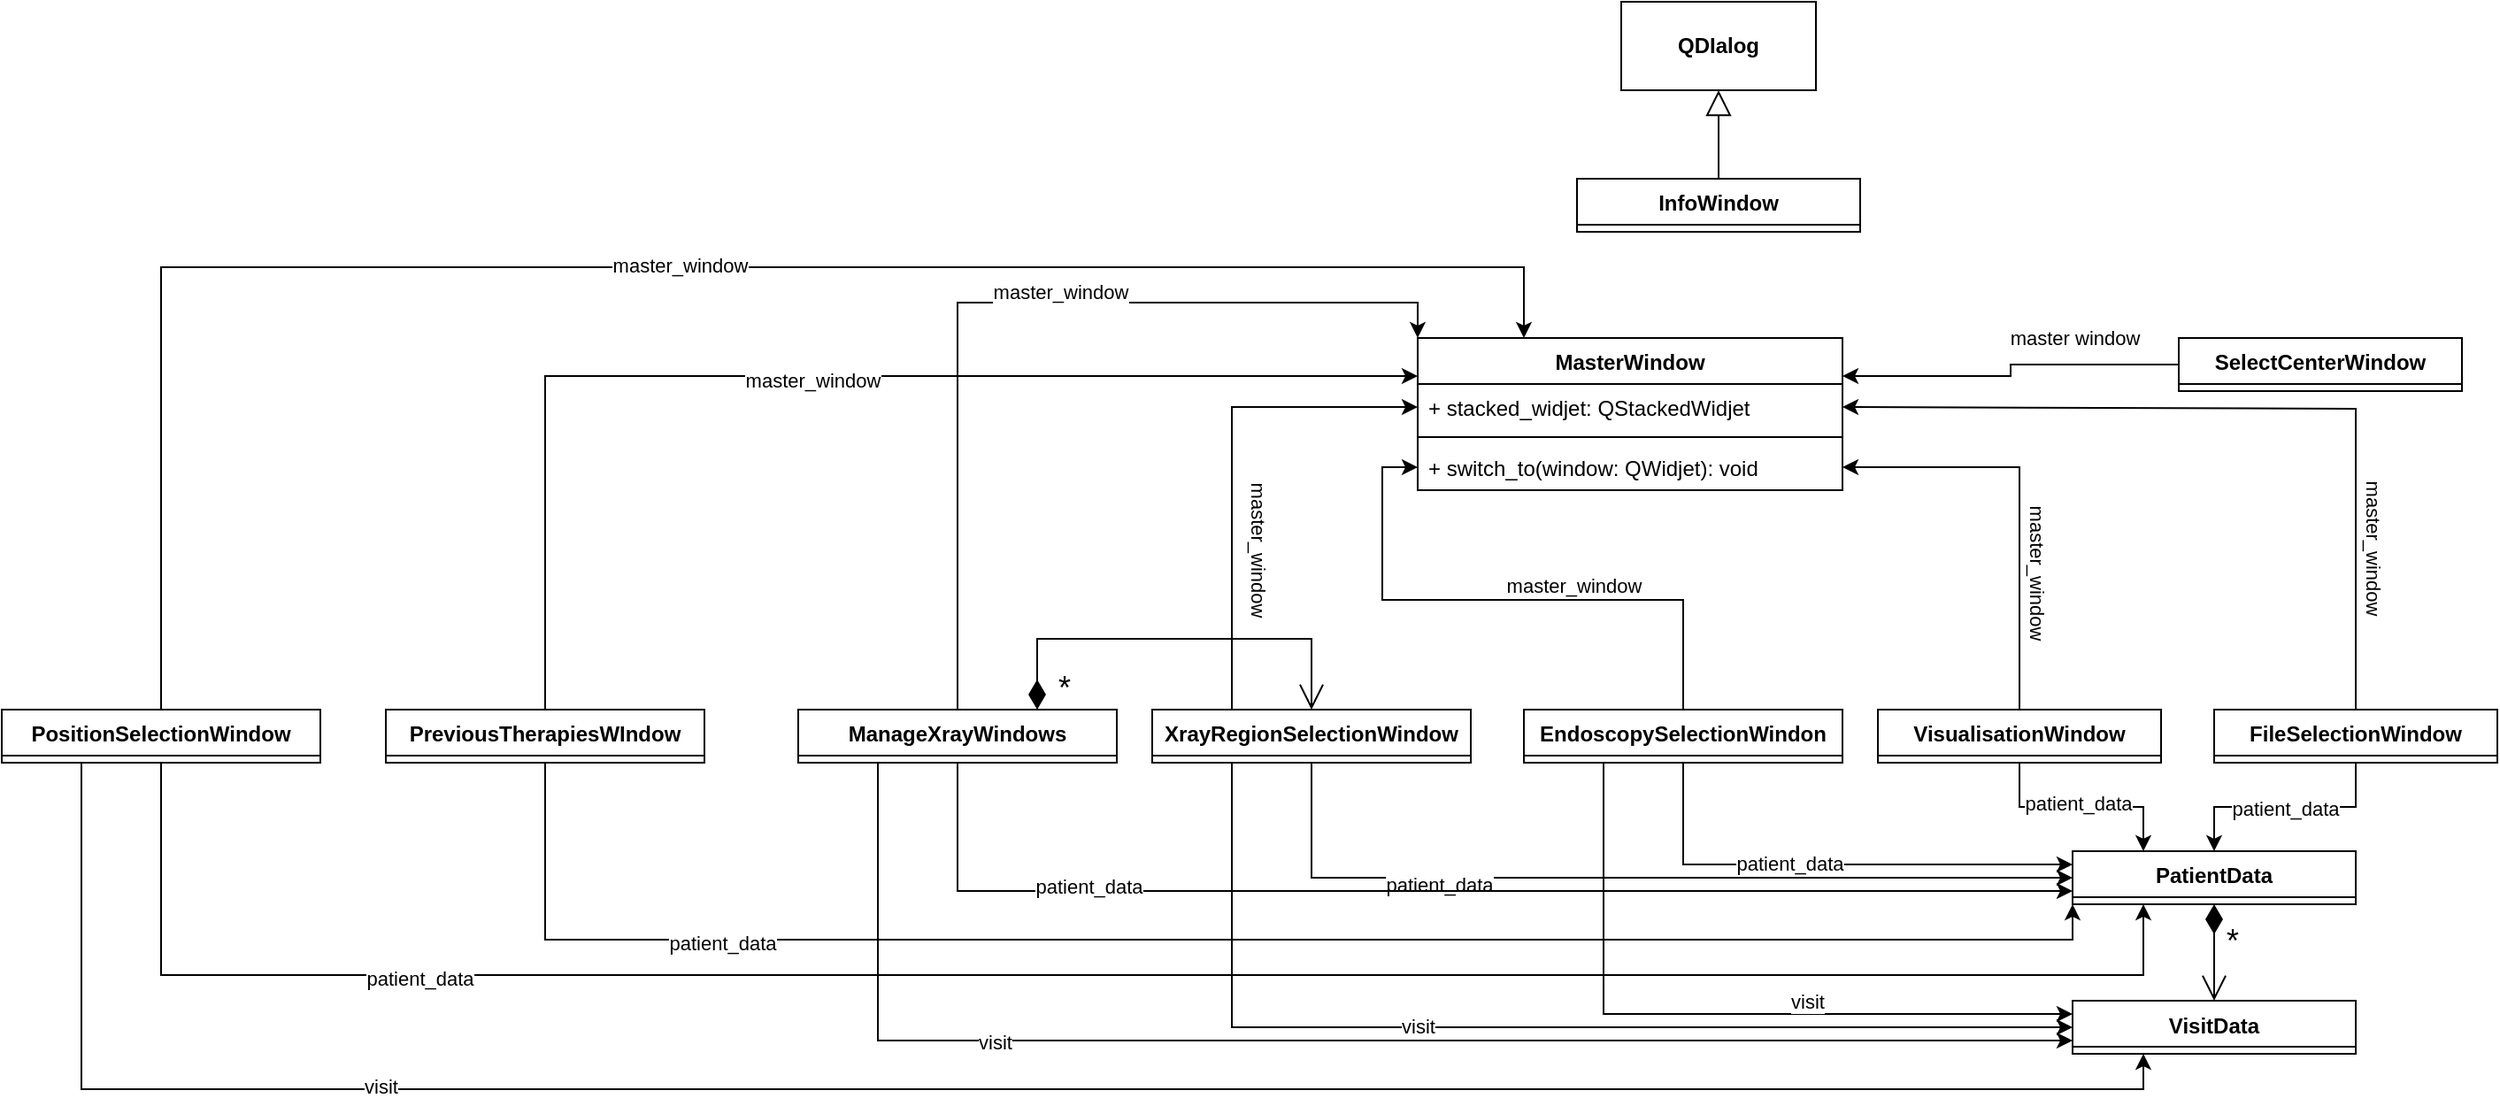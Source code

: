 <mxfile version="21.6.2">
  <diagram name="Seite-1" id="h3fAUjaop2-_kYLDKYsI">
    <mxGraphModel dx="2591" dy="1087" grid="1" gridSize="10" guides="1" tooltips="1" connect="1" arrows="1" fold="1" page="1" pageScale="1" pageWidth="827" pageHeight="1169" math="0" shadow="0">
      <root>
        <mxCell id="0" />
        <mxCell id="1" parent="0" />
        <mxCell id="o58t7d3tN6w-42Xv3fXU-2" value="MasterWindow" style="swimlane;fontStyle=1;align=center;verticalAlign=top;childLayout=stackLayout;horizontal=1;startSize=26;horizontalStack=0;resizeParent=1;resizeParentMax=0;resizeLast=0;collapsible=1;marginBottom=0;whiteSpace=wrap;html=1;" vertex="1" parent="1">
          <mxGeometry x="170" y="210" width="240" height="86" as="geometry" />
        </mxCell>
        <mxCell id="o58t7d3tN6w-42Xv3fXU-3" value="+ stacked_widjet: QStackedWidjet" style="text;strokeColor=none;fillColor=none;align=left;verticalAlign=top;spacingLeft=4;spacingRight=4;overflow=hidden;rotatable=0;points=[[0,0.5],[1,0.5]];portConstraint=eastwest;whiteSpace=wrap;html=1;" vertex="1" parent="o58t7d3tN6w-42Xv3fXU-2">
          <mxGeometry y="26" width="240" height="26" as="geometry" />
        </mxCell>
        <mxCell id="o58t7d3tN6w-42Xv3fXU-4" value="" style="line;strokeWidth=1;fillColor=none;align=left;verticalAlign=middle;spacingTop=-1;spacingLeft=3;spacingRight=3;rotatable=0;labelPosition=right;points=[];portConstraint=eastwest;strokeColor=inherit;" vertex="1" parent="o58t7d3tN6w-42Xv3fXU-2">
          <mxGeometry y="52" width="240" height="8" as="geometry" />
        </mxCell>
        <mxCell id="o58t7d3tN6w-42Xv3fXU-5" value="+ switch_to(window: QWidjet): void" style="text;strokeColor=none;fillColor=none;align=left;verticalAlign=top;spacingLeft=4;spacingRight=4;overflow=hidden;rotatable=0;points=[[0,0.5],[1,0.5]];portConstraint=eastwest;whiteSpace=wrap;html=1;" vertex="1" parent="o58t7d3tN6w-42Xv3fXU-2">
          <mxGeometry y="60" width="240" height="26" as="geometry" />
        </mxCell>
        <mxCell id="o58t7d3tN6w-42Xv3fXU-49" style="edgeStyle=orthogonalEdgeStyle;rounded=0;orthogonalLoop=1;jettySize=auto;html=1;exitX=0;exitY=0.5;exitDx=0;exitDy=0;entryX=1;entryY=0.25;entryDx=0;entryDy=0;" edge="1" parent="1" source="o58t7d3tN6w-42Xv3fXU-9" target="o58t7d3tN6w-42Xv3fXU-2">
          <mxGeometry relative="1" as="geometry" />
        </mxCell>
        <mxCell id="o58t7d3tN6w-42Xv3fXU-50" value="master window" style="edgeLabel;html=1;align=center;verticalAlign=middle;resizable=0;points=[];" vertex="1" connectable="0" parent="o58t7d3tN6w-42Xv3fXU-49">
          <mxGeometry x="-0.234" relative="1" as="geometry">
            <mxPoint x="16" y="-15" as="offset" />
          </mxGeometry>
        </mxCell>
        <mxCell id="o58t7d3tN6w-42Xv3fXU-9" value="SelectCenterWindow" style="swimlane;fontStyle=1;align=center;verticalAlign=top;childLayout=stackLayout;horizontal=1;startSize=26;horizontalStack=0;resizeParent=1;resizeParentMax=0;resizeLast=0;collapsible=1;marginBottom=0;whiteSpace=wrap;html=1;" vertex="1" collapsed="1" parent="1">
          <mxGeometry x="600" y="210" width="160" height="30" as="geometry">
            <mxRectangle x="400" y="320" width="160" height="34" as="alternateBounds" />
          </mxGeometry>
        </mxCell>
        <mxCell id="o58t7d3tN6w-42Xv3fXU-11" value="" style="line;strokeWidth=1;fillColor=none;align=left;verticalAlign=middle;spacingTop=-1;spacingLeft=3;spacingRight=3;rotatable=0;labelPosition=right;points=[];portConstraint=eastwest;strokeColor=inherit;" vertex="1" parent="o58t7d3tN6w-42Xv3fXU-9">
          <mxGeometry y="26" width="160" height="8" as="geometry" />
        </mxCell>
        <mxCell id="o58t7d3tN6w-42Xv3fXU-17" style="edgeStyle=orthogonalEdgeStyle;rounded=0;orthogonalLoop=1;jettySize=auto;html=1;entryX=1;entryY=0.5;entryDx=0;entryDy=0;" edge="1" parent="1" source="o58t7d3tN6w-42Xv3fXU-15" target="o58t7d3tN6w-42Xv3fXU-5">
          <mxGeometry relative="1" as="geometry" />
        </mxCell>
        <mxCell id="o58t7d3tN6w-42Xv3fXU-22" value="master_window" style="edgeLabel;html=1;align=center;verticalAlign=middle;resizable=0;points=[];rotation=90;" vertex="1" connectable="0" parent="o58t7d3tN6w-42Xv3fXU-17">
          <mxGeometry x="-0.267" relative="1" as="geometry">
            <mxPoint x="10" y="9" as="offset" />
          </mxGeometry>
        </mxCell>
        <mxCell id="o58t7d3tN6w-42Xv3fXU-63" style="edgeStyle=orthogonalEdgeStyle;rounded=0;orthogonalLoop=1;jettySize=auto;html=1;exitX=0.5;exitY=1;exitDx=0;exitDy=0;entryX=0.25;entryY=0;entryDx=0;entryDy=0;" edge="1" parent="1" source="o58t7d3tN6w-42Xv3fXU-15" target="o58t7d3tN6w-42Xv3fXU-18">
          <mxGeometry relative="1" as="geometry" />
        </mxCell>
        <mxCell id="o58t7d3tN6w-42Xv3fXU-65" value="patient_data" style="edgeLabel;html=1;align=center;verticalAlign=middle;resizable=0;points=[];" vertex="1" connectable="0" parent="o58t7d3tN6w-42Xv3fXU-63">
          <mxGeometry x="-0.042" y="2" relative="1" as="geometry">
            <mxPoint as="offset" />
          </mxGeometry>
        </mxCell>
        <mxCell id="o58t7d3tN6w-42Xv3fXU-15" value="VisualisationWindow" style="swimlane;fontStyle=1;align=center;verticalAlign=top;childLayout=stackLayout;horizontal=1;startSize=26;horizontalStack=0;resizeParent=1;resizeParentMax=0;resizeLast=0;collapsible=1;marginBottom=0;whiteSpace=wrap;html=1;" vertex="1" collapsed="1" parent="1">
          <mxGeometry x="430" y="420" width="160" height="30" as="geometry">
            <mxRectangle x="400" y="320" width="160" height="34" as="alternateBounds" />
          </mxGeometry>
        </mxCell>
        <mxCell id="o58t7d3tN6w-42Xv3fXU-16" value="" style="line;strokeWidth=1;fillColor=none;align=left;verticalAlign=middle;spacingTop=-1;spacingLeft=3;spacingRight=3;rotatable=0;labelPosition=right;points=[];portConstraint=eastwest;strokeColor=inherit;" vertex="1" parent="o58t7d3tN6w-42Xv3fXU-15">
          <mxGeometry y="26" width="160" height="8" as="geometry" />
        </mxCell>
        <mxCell id="o58t7d3tN6w-42Xv3fXU-18" value="PatientData" style="swimlane;fontStyle=1;align=center;verticalAlign=top;childLayout=stackLayout;horizontal=1;startSize=26;horizontalStack=0;resizeParent=1;resizeParentMax=0;resizeLast=0;collapsible=1;marginBottom=0;whiteSpace=wrap;html=1;" vertex="1" collapsed="1" parent="1">
          <mxGeometry x="540" y="500" width="160" height="30" as="geometry">
            <mxRectangle x="400" y="320" width="160" height="34" as="alternateBounds" />
          </mxGeometry>
        </mxCell>
        <mxCell id="o58t7d3tN6w-42Xv3fXU-19" value="" style="line;strokeWidth=1;fillColor=none;align=left;verticalAlign=middle;spacingTop=-1;spacingLeft=3;spacingRight=3;rotatable=0;labelPosition=right;points=[];portConstraint=eastwest;strokeColor=inherit;" vertex="1" parent="o58t7d3tN6w-42Xv3fXU-18">
          <mxGeometry y="26" width="160" height="8" as="geometry" />
        </mxCell>
        <mxCell id="o58t7d3tN6w-42Xv3fXU-23" value="InfoWindow" style="swimlane;fontStyle=1;align=center;verticalAlign=top;childLayout=stackLayout;horizontal=1;startSize=26;horizontalStack=0;resizeParent=1;resizeParentMax=0;resizeLast=0;collapsible=1;marginBottom=0;whiteSpace=wrap;html=1;" vertex="1" collapsed="1" parent="1">
          <mxGeometry x="260" y="120" width="160" height="30" as="geometry">
            <mxRectangle x="400" y="320" width="160" height="34" as="alternateBounds" />
          </mxGeometry>
        </mxCell>
        <mxCell id="o58t7d3tN6w-42Xv3fXU-24" value="" style="line;strokeWidth=1;fillColor=none;align=left;verticalAlign=middle;spacingTop=-1;spacingLeft=3;spacingRight=3;rotatable=0;labelPosition=right;points=[];portConstraint=eastwest;strokeColor=inherit;" vertex="1" parent="o58t7d3tN6w-42Xv3fXU-23">
          <mxGeometry y="26" width="160" height="8" as="geometry" />
        </mxCell>
        <mxCell id="o58t7d3tN6w-42Xv3fXU-37" value="QDIalog" style="html=1;whiteSpace=wrap;fontStyle=1" vertex="1" parent="1">
          <mxGeometry x="285" y="20" width="110" height="50" as="geometry" />
        </mxCell>
        <mxCell id="o58t7d3tN6w-42Xv3fXU-38" value="" style="endArrow=block;endSize=12;endFill=0;html=1;rounded=0;entryX=0.5;entryY=1;entryDx=0;entryDy=0;exitX=0.5;exitY=0;exitDx=0;exitDy=0;" edge="1" parent="1" source="o58t7d3tN6w-42Xv3fXU-23" target="o58t7d3tN6w-42Xv3fXU-37">
          <mxGeometry width="160" relative="1" as="geometry">
            <mxPoint x="465" y="130" as="sourcePoint" />
            <mxPoint x="625" y="130" as="targetPoint" />
          </mxGeometry>
        </mxCell>
        <mxCell id="o58t7d3tN6w-42Xv3fXU-59" style="rounded=0;orthogonalLoop=1;jettySize=auto;html=1;exitX=0.5;exitY=0;exitDx=0;exitDy=0;entryX=1;entryY=0.5;entryDx=0;entryDy=0;" edge="1" parent="1" source="o58t7d3tN6w-42Xv3fXU-53" target="o58t7d3tN6w-42Xv3fXU-3">
          <mxGeometry relative="1" as="geometry">
            <mxPoint x="560.0" y="260.0" as="targetPoint" />
            <Array as="points">
              <mxPoint x="700" y="250" />
            </Array>
          </mxGeometry>
        </mxCell>
        <mxCell id="o58t7d3tN6w-42Xv3fXU-61" value="master_window" style="edgeLabel;html=1;align=center;verticalAlign=middle;resizable=0;points=[];rotation=90;" vertex="1" connectable="0" parent="o58t7d3tN6w-42Xv3fXU-59">
          <mxGeometry x="-0.601" y="1" relative="1" as="geometry">
            <mxPoint x="11" as="offset" />
          </mxGeometry>
        </mxCell>
        <mxCell id="o58t7d3tN6w-42Xv3fXU-64" style="edgeStyle=orthogonalEdgeStyle;rounded=0;orthogonalLoop=1;jettySize=auto;html=1;exitX=0.5;exitY=1;exitDx=0;exitDy=0;entryX=0.5;entryY=0;entryDx=0;entryDy=0;" edge="1" parent="1" source="o58t7d3tN6w-42Xv3fXU-53" target="o58t7d3tN6w-42Xv3fXU-18">
          <mxGeometry relative="1" as="geometry" />
        </mxCell>
        <mxCell id="o58t7d3tN6w-42Xv3fXU-66" value="patient_data" style="edgeLabel;html=1;align=center;verticalAlign=middle;resizable=0;points=[];" vertex="1" connectable="0" parent="o58t7d3tN6w-42Xv3fXU-64">
          <mxGeometry x="0.161" y="1" relative="1" as="geometry">
            <mxPoint x="10" as="offset" />
          </mxGeometry>
        </mxCell>
        <mxCell id="o58t7d3tN6w-42Xv3fXU-53" value="&lt;div&gt;FileSelectionWindow&lt;/div&gt;&lt;div&gt;&lt;br&gt;&lt;/div&gt;" style="swimlane;fontStyle=1;align=center;verticalAlign=top;childLayout=stackLayout;horizontal=1;startSize=26;horizontalStack=0;resizeParent=1;resizeParentMax=0;resizeLast=0;collapsible=1;marginBottom=0;whiteSpace=wrap;html=1;" vertex="1" collapsed="1" parent="1">
          <mxGeometry x="620" y="420" width="160" height="30" as="geometry">
            <mxRectangle x="400" y="320" width="160" height="34" as="alternateBounds" />
          </mxGeometry>
        </mxCell>
        <mxCell id="o58t7d3tN6w-42Xv3fXU-54" value="" style="line;strokeWidth=1;fillColor=none;align=left;verticalAlign=middle;spacingTop=-1;spacingLeft=3;spacingRight=3;rotatable=0;labelPosition=right;points=[];portConstraint=eastwest;strokeColor=inherit;" vertex="1" parent="o58t7d3tN6w-42Xv3fXU-53">
          <mxGeometry y="26" width="160" height="8" as="geometry" />
        </mxCell>
        <mxCell id="o58t7d3tN6w-42Xv3fXU-71" style="edgeStyle=orthogonalEdgeStyle;rounded=0;orthogonalLoop=1;jettySize=auto;html=1;exitX=0.5;exitY=0;exitDx=0;exitDy=0;entryX=0;entryY=0.5;entryDx=0;entryDy=0;" edge="1" parent="1" source="o58t7d3tN6w-42Xv3fXU-67" target="o58t7d3tN6w-42Xv3fXU-5">
          <mxGeometry relative="1" as="geometry" />
        </mxCell>
        <mxCell id="o58t7d3tN6w-42Xv3fXU-72" value="master_window" style="edgeLabel;html=1;align=center;verticalAlign=middle;resizable=0;points=[];" vertex="1" connectable="0" parent="o58t7d3tN6w-42Xv3fXU-71">
          <mxGeometry x="-0.24" y="2" relative="1" as="geometry">
            <mxPoint y="-10" as="offset" />
          </mxGeometry>
        </mxCell>
        <mxCell id="o58t7d3tN6w-42Xv3fXU-73" style="edgeStyle=orthogonalEdgeStyle;rounded=0;orthogonalLoop=1;jettySize=auto;html=1;entryX=0;entryY=0.25;entryDx=0;entryDy=0;" edge="1" parent="1" source="o58t7d3tN6w-42Xv3fXU-67" target="o58t7d3tN6w-42Xv3fXU-18">
          <mxGeometry relative="1" as="geometry">
            <Array as="points">
              <mxPoint x="320" y="508" />
            </Array>
          </mxGeometry>
        </mxCell>
        <mxCell id="o58t7d3tN6w-42Xv3fXU-74" value="patient_data" style="edgeLabel;html=1;align=center;verticalAlign=middle;resizable=0;points=[];" vertex="1" connectable="0" parent="o58t7d3tN6w-42Xv3fXU-73">
          <mxGeometry x="-0.152" y="1" relative="1" as="geometry">
            <mxPoint as="offset" />
          </mxGeometry>
        </mxCell>
        <mxCell id="o58t7d3tN6w-42Xv3fXU-77" style="edgeStyle=orthogonalEdgeStyle;rounded=0;orthogonalLoop=1;jettySize=auto;html=1;exitX=0.25;exitY=1;exitDx=0;exitDy=0;entryX=0;entryY=0.25;entryDx=0;entryDy=0;" edge="1" parent="1" source="o58t7d3tN6w-42Xv3fXU-67" target="o58t7d3tN6w-42Xv3fXU-75">
          <mxGeometry relative="1" as="geometry" />
        </mxCell>
        <mxCell id="o58t7d3tN6w-42Xv3fXU-78" value="&lt;div&gt;visit&lt;/div&gt;" style="edgeLabel;html=1;align=center;verticalAlign=middle;resizable=0;points=[];" vertex="1" connectable="0" parent="o58t7d3tN6w-42Xv3fXU-77">
          <mxGeometry x="0.26" y="-3" relative="1" as="geometry">
            <mxPoint y="-10" as="offset" />
          </mxGeometry>
        </mxCell>
        <mxCell id="o58t7d3tN6w-42Xv3fXU-67" value="EndoscopySelectionWindon" style="swimlane;fontStyle=1;align=center;verticalAlign=top;childLayout=stackLayout;horizontal=1;startSize=26;horizontalStack=0;resizeParent=1;resizeParentMax=0;resizeLast=0;collapsible=1;marginBottom=0;whiteSpace=wrap;html=1;" vertex="1" collapsed="1" parent="1">
          <mxGeometry x="230" y="420" width="180" height="30" as="geometry">
            <mxRectangle x="400" y="320" width="160" height="34" as="alternateBounds" />
          </mxGeometry>
        </mxCell>
        <mxCell id="o58t7d3tN6w-42Xv3fXU-68" value="" style="line;strokeWidth=1;fillColor=none;align=left;verticalAlign=middle;spacingTop=-1;spacingLeft=3;spacingRight=3;rotatable=0;labelPosition=right;points=[];portConstraint=eastwest;strokeColor=inherit;" vertex="1" parent="o58t7d3tN6w-42Xv3fXU-67">
          <mxGeometry y="26" width="160" height="8" as="geometry" />
        </mxCell>
        <mxCell id="o58t7d3tN6w-42Xv3fXU-75" value="VisitData" style="swimlane;fontStyle=1;align=center;verticalAlign=top;childLayout=stackLayout;horizontal=1;startSize=26;horizontalStack=0;resizeParent=1;resizeParentMax=0;resizeLast=0;collapsible=1;marginBottom=0;whiteSpace=wrap;html=1;" vertex="1" collapsed="1" parent="1">
          <mxGeometry x="540" y="584.5" width="160" height="30" as="geometry">
            <mxRectangle x="400" y="320" width="160" height="34" as="alternateBounds" />
          </mxGeometry>
        </mxCell>
        <mxCell id="o58t7d3tN6w-42Xv3fXU-76" value="" style="line;strokeWidth=1;fillColor=none;align=left;verticalAlign=middle;spacingTop=-1;spacingLeft=3;spacingRight=3;rotatable=0;labelPosition=right;points=[];portConstraint=eastwest;strokeColor=inherit;" vertex="1" parent="o58t7d3tN6w-42Xv3fXU-75">
          <mxGeometry y="26" width="160" height="8" as="geometry" />
        </mxCell>
        <mxCell id="o58t7d3tN6w-42Xv3fXU-82" style="edgeStyle=orthogonalEdgeStyle;rounded=0;orthogonalLoop=1;jettySize=auto;html=1;exitX=0.5;exitY=1;exitDx=0;exitDy=0;entryX=0;entryY=0.5;entryDx=0;entryDy=0;" edge="1" parent="1" source="o58t7d3tN6w-42Xv3fXU-79" target="o58t7d3tN6w-42Xv3fXU-18">
          <mxGeometry relative="1" as="geometry" />
        </mxCell>
        <mxCell id="o58t7d3tN6w-42Xv3fXU-83" value="patient_data" style="edgeLabel;html=1;align=center;verticalAlign=middle;resizable=0;points=[];" vertex="1" connectable="0" parent="o58t7d3tN6w-42Xv3fXU-82">
          <mxGeometry x="-0.449" y="-4" relative="1" as="geometry">
            <mxPoint as="offset" />
          </mxGeometry>
        </mxCell>
        <mxCell id="o58t7d3tN6w-42Xv3fXU-84" style="edgeStyle=orthogonalEdgeStyle;rounded=0;orthogonalLoop=1;jettySize=auto;html=1;exitX=0.25;exitY=1;exitDx=0;exitDy=0;entryX=0;entryY=0.5;entryDx=0;entryDy=0;" edge="1" parent="1" source="o58t7d3tN6w-42Xv3fXU-79" target="o58t7d3tN6w-42Xv3fXU-75">
          <mxGeometry relative="1" as="geometry" />
        </mxCell>
        <mxCell id="o58t7d3tN6w-42Xv3fXU-85" value="visit" style="edgeLabel;html=1;align=center;verticalAlign=middle;resizable=0;points=[];" vertex="1" connectable="0" parent="o58t7d3tN6w-42Xv3fXU-84">
          <mxGeometry x="-0.191" y="1" relative="1" as="geometry">
            <mxPoint x="2" as="offset" />
          </mxGeometry>
        </mxCell>
        <mxCell id="o58t7d3tN6w-42Xv3fXU-86" style="edgeStyle=orthogonalEdgeStyle;rounded=0;orthogonalLoop=1;jettySize=auto;html=1;exitX=0.25;exitY=0;exitDx=0;exitDy=0;" edge="1" parent="1" source="o58t7d3tN6w-42Xv3fXU-79" target="o58t7d3tN6w-42Xv3fXU-3">
          <mxGeometry relative="1" as="geometry" />
        </mxCell>
        <mxCell id="o58t7d3tN6w-42Xv3fXU-87" value="master_window" style="edgeLabel;html=1;align=center;verticalAlign=middle;resizable=0;points=[];rotation=90;" vertex="1" connectable="0" parent="o58t7d3tN6w-42Xv3fXU-86">
          <mxGeometry x="-0.246" y="-4" relative="1" as="geometry">
            <mxPoint x="11" y="13" as="offset" />
          </mxGeometry>
        </mxCell>
        <mxCell id="o58t7d3tN6w-42Xv3fXU-79" value="XrayRegionSelectionWindow" style="swimlane;fontStyle=1;align=center;verticalAlign=top;childLayout=stackLayout;horizontal=1;startSize=26;horizontalStack=0;resizeParent=1;resizeParentMax=0;resizeLast=0;collapsible=1;marginBottom=0;whiteSpace=wrap;html=1;" vertex="1" collapsed="1" parent="1">
          <mxGeometry x="20" y="420" width="180" height="30" as="geometry">
            <mxRectangle x="400" y="320" width="160" height="34" as="alternateBounds" />
          </mxGeometry>
        </mxCell>
        <mxCell id="o58t7d3tN6w-42Xv3fXU-80" value="" style="line;strokeWidth=1;fillColor=none;align=left;verticalAlign=middle;spacingTop=-1;spacingLeft=3;spacingRight=3;rotatable=0;labelPosition=right;points=[];portConstraint=eastwest;strokeColor=inherit;" vertex="1" parent="o58t7d3tN6w-42Xv3fXU-79">
          <mxGeometry y="26" width="160" height="8" as="geometry" />
        </mxCell>
        <mxCell id="o58t7d3tN6w-42Xv3fXU-90" style="edgeStyle=orthogonalEdgeStyle;rounded=0;orthogonalLoop=1;jettySize=auto;html=1;exitX=0.5;exitY=0;exitDx=0;exitDy=0;entryX=0;entryY=0;entryDx=0;entryDy=0;" edge="1" parent="1" source="o58t7d3tN6w-42Xv3fXU-88" target="o58t7d3tN6w-42Xv3fXU-2">
          <mxGeometry relative="1" as="geometry" />
        </mxCell>
        <mxCell id="o58t7d3tN6w-42Xv3fXU-91" value="master_window" style="edgeLabel;html=1;align=center;verticalAlign=middle;resizable=0;points=[];" vertex="1" connectable="0" parent="o58t7d3tN6w-42Xv3fXU-90">
          <mxGeometry x="-0.068" relative="1" as="geometry">
            <mxPoint x="50" y="-6" as="offset" />
          </mxGeometry>
        </mxCell>
        <mxCell id="o58t7d3tN6w-42Xv3fXU-92" style="edgeStyle=orthogonalEdgeStyle;rounded=0;orthogonalLoop=1;jettySize=auto;html=1;exitX=0.5;exitY=1;exitDx=0;exitDy=0;entryX=0;entryY=0.75;entryDx=0;entryDy=0;" edge="1" parent="1" source="o58t7d3tN6w-42Xv3fXU-88" target="o58t7d3tN6w-42Xv3fXU-18">
          <mxGeometry relative="1" as="geometry" />
        </mxCell>
        <mxCell id="o58t7d3tN6w-42Xv3fXU-93" value="patient_data" style="edgeLabel;html=1;align=center;verticalAlign=middle;resizable=0;points=[];" vertex="1" connectable="0" parent="o58t7d3tN6w-42Xv3fXU-92">
          <mxGeometry x="-0.585" y="3" relative="1" as="geometry">
            <mxPoint as="offset" />
          </mxGeometry>
        </mxCell>
        <mxCell id="o58t7d3tN6w-42Xv3fXU-94" style="edgeStyle=orthogonalEdgeStyle;rounded=0;orthogonalLoop=1;jettySize=auto;html=1;exitX=0.25;exitY=1;exitDx=0;exitDy=0;entryX=0;entryY=0.75;entryDx=0;entryDy=0;" edge="1" parent="1" source="o58t7d3tN6w-42Xv3fXU-88" target="o58t7d3tN6w-42Xv3fXU-75">
          <mxGeometry relative="1" as="geometry" />
        </mxCell>
        <mxCell id="o58t7d3tN6w-42Xv3fXU-95" value="visit" style="edgeLabel;html=1;align=center;verticalAlign=middle;resizable=0;points=[];" vertex="1" connectable="0" parent="o58t7d3tN6w-42Xv3fXU-94">
          <mxGeometry x="-0.465" y="-1" relative="1" as="geometry">
            <mxPoint as="offset" />
          </mxGeometry>
        </mxCell>
        <mxCell id="o58t7d3tN6w-42Xv3fXU-88" value="ManageXrayWindows" style="swimlane;fontStyle=1;align=center;verticalAlign=top;childLayout=stackLayout;horizontal=1;startSize=26;horizontalStack=0;resizeParent=1;resizeParentMax=0;resizeLast=0;collapsible=1;marginBottom=0;whiteSpace=wrap;html=1;" vertex="1" collapsed="1" parent="1">
          <mxGeometry x="-180" y="420" width="180" height="30" as="geometry">
            <mxRectangle x="400" y="320" width="160" height="34" as="alternateBounds" />
          </mxGeometry>
        </mxCell>
        <mxCell id="o58t7d3tN6w-42Xv3fXU-89" value="" style="line;strokeWidth=1;fillColor=none;align=left;verticalAlign=middle;spacingTop=-1;spacingLeft=3;spacingRight=3;rotatable=0;labelPosition=right;points=[];portConstraint=eastwest;strokeColor=inherit;" vertex="1" parent="o58t7d3tN6w-42Xv3fXU-88">
          <mxGeometry y="26" width="160" height="8" as="geometry" />
        </mxCell>
        <mxCell id="o58t7d3tN6w-42Xv3fXU-98" value="" style="endArrow=open;html=1;endSize=12;startArrow=diamondThin;startSize=14;startFill=1;edgeStyle=orthogonalEdgeStyle;align=left;verticalAlign=bottom;rounded=0;exitX=0.75;exitY=0;exitDx=0;exitDy=0;entryX=0.5;entryY=0;entryDx=0;entryDy=0;" edge="1" parent="1" source="o58t7d3tN6w-42Xv3fXU-88" target="o58t7d3tN6w-42Xv3fXU-79">
          <mxGeometry x="-1" y="3" relative="1" as="geometry">
            <mxPoint x="40" y="470" as="sourcePoint" />
            <mxPoint x="200" y="500" as="targetPoint" />
            <Array as="points">
              <mxPoint x="-45" y="380" />
              <mxPoint x="110" y="380" />
            </Array>
          </mxGeometry>
        </mxCell>
        <mxCell id="o58t7d3tN6w-42Xv3fXU-101" value="*" style="edgeLabel;html=1;align=center;verticalAlign=middle;resizable=0;points=[];fontSize=18;" vertex="1" connectable="0" parent="o58t7d3tN6w-42Xv3fXU-98">
          <mxGeometry x="-0.896" relative="1" as="geometry">
            <mxPoint x="15" as="offset" />
          </mxGeometry>
        </mxCell>
        <mxCell id="o58t7d3tN6w-42Xv3fXU-104" style="edgeStyle=orthogonalEdgeStyle;rounded=0;orthogonalLoop=1;jettySize=auto;html=1;exitX=0.5;exitY=0;exitDx=0;exitDy=0;entryX=0;entryY=0.25;entryDx=0;entryDy=0;" edge="1" parent="1" source="o58t7d3tN6w-42Xv3fXU-102" target="o58t7d3tN6w-42Xv3fXU-2">
          <mxGeometry relative="1" as="geometry">
            <mxPoint x="-130" y="230" as="targetPoint" />
          </mxGeometry>
        </mxCell>
        <mxCell id="o58t7d3tN6w-42Xv3fXU-105" value="master_window" style="edgeLabel;html=1;align=center;verticalAlign=middle;resizable=0;points=[];" vertex="1" connectable="0" parent="o58t7d3tN6w-42Xv3fXU-104">
          <mxGeometry x="-0.005" y="-2" relative="1" as="geometry">
            <mxPoint as="offset" />
          </mxGeometry>
        </mxCell>
        <mxCell id="o58t7d3tN6w-42Xv3fXU-106" style="edgeStyle=orthogonalEdgeStyle;rounded=0;orthogonalLoop=1;jettySize=auto;html=1;exitX=0.5;exitY=1;exitDx=0;exitDy=0;entryX=0;entryY=1;entryDx=0;entryDy=0;" edge="1" parent="1" source="o58t7d3tN6w-42Xv3fXU-102" target="o58t7d3tN6w-42Xv3fXU-18">
          <mxGeometry relative="1" as="geometry" />
        </mxCell>
        <mxCell id="o58t7d3tN6w-42Xv3fXU-107" value="patient_data" style="edgeLabel;html=1;align=center;verticalAlign=middle;resizable=0;points=[];" vertex="1" connectable="0" parent="o58t7d3tN6w-42Xv3fXU-106">
          <mxGeometry x="-0.595" y="-2" relative="1" as="geometry">
            <mxPoint x="1" as="offset" />
          </mxGeometry>
        </mxCell>
        <mxCell id="o58t7d3tN6w-42Xv3fXU-102" value="PreviousTherapiesWIndow" style="swimlane;fontStyle=1;align=center;verticalAlign=top;childLayout=stackLayout;horizontal=1;startSize=26;horizontalStack=0;resizeParent=1;resizeParentMax=0;resizeLast=0;collapsible=1;marginBottom=0;whiteSpace=wrap;html=1;" vertex="1" collapsed="1" parent="1">
          <mxGeometry x="-413" y="420" width="180" height="30" as="geometry">
            <mxRectangle x="400" y="320" width="160" height="34" as="alternateBounds" />
          </mxGeometry>
        </mxCell>
        <mxCell id="o58t7d3tN6w-42Xv3fXU-103" value="" style="line;strokeWidth=1;fillColor=none;align=left;verticalAlign=middle;spacingTop=-1;spacingLeft=3;spacingRight=3;rotatable=0;labelPosition=right;points=[];portConstraint=eastwest;strokeColor=inherit;" vertex="1" parent="o58t7d3tN6w-42Xv3fXU-102">
          <mxGeometry y="26" width="160" height="8" as="geometry" />
        </mxCell>
        <mxCell id="o58t7d3tN6w-42Xv3fXU-110" style="edgeStyle=orthogonalEdgeStyle;rounded=0;orthogonalLoop=1;jettySize=auto;html=1;exitX=0.5;exitY=0;exitDx=0;exitDy=0;entryX=0.25;entryY=0;entryDx=0;entryDy=0;" edge="1" parent="1" source="o58t7d3tN6w-42Xv3fXU-108" target="o58t7d3tN6w-42Xv3fXU-2">
          <mxGeometry relative="1" as="geometry">
            <Array as="points">
              <mxPoint x="-540" y="170" />
              <mxPoint x="230" y="170" />
            </Array>
          </mxGeometry>
        </mxCell>
        <mxCell id="o58t7d3tN6w-42Xv3fXU-111" value="master_window" style="edgeLabel;html=1;align=center;verticalAlign=middle;resizable=0;points=[];" vertex="1" connectable="0" parent="o58t7d3tN6w-42Xv3fXU-110">
          <mxGeometry x="0.024" y="1" relative="1" as="geometry">
            <mxPoint as="offset" />
          </mxGeometry>
        </mxCell>
        <mxCell id="o58t7d3tN6w-42Xv3fXU-112" style="edgeStyle=orthogonalEdgeStyle;rounded=0;orthogonalLoop=1;jettySize=auto;html=1;exitX=0.5;exitY=1;exitDx=0;exitDy=0;entryX=0.25;entryY=1;entryDx=0;entryDy=0;" edge="1" parent="1" source="o58t7d3tN6w-42Xv3fXU-108" target="o58t7d3tN6w-42Xv3fXU-18">
          <mxGeometry relative="1" as="geometry">
            <Array as="points">
              <mxPoint x="-540" y="570" />
              <mxPoint x="580" y="570" />
            </Array>
          </mxGeometry>
        </mxCell>
        <mxCell id="o58t7d3tN6w-42Xv3fXU-113" value="patient_data" style="edgeLabel;html=1;align=center;verticalAlign=middle;resizable=0;points=[];" vertex="1" connectable="0" parent="o58t7d3tN6w-42Xv3fXU-112">
          <mxGeometry x="-0.583" y="-2" relative="1" as="geometry">
            <mxPoint x="-1" as="offset" />
          </mxGeometry>
        </mxCell>
        <mxCell id="o58t7d3tN6w-42Xv3fXU-114" style="edgeStyle=orthogonalEdgeStyle;rounded=0;orthogonalLoop=1;jettySize=auto;html=1;exitX=0.25;exitY=1;exitDx=0;exitDy=0;entryX=0.25;entryY=1;entryDx=0;entryDy=0;" edge="1" parent="1" source="o58t7d3tN6w-42Xv3fXU-108" target="o58t7d3tN6w-42Xv3fXU-75">
          <mxGeometry relative="1" as="geometry" />
        </mxCell>
        <mxCell id="o58t7d3tN6w-42Xv3fXU-115" value="visit" style="edgeLabel;html=1;align=center;verticalAlign=middle;resizable=0;points=[];" vertex="1" connectable="0" parent="o58t7d3tN6w-42Xv3fXU-114">
          <mxGeometry x="-0.486" y="2" relative="1" as="geometry">
            <mxPoint x="1" as="offset" />
          </mxGeometry>
        </mxCell>
        <mxCell id="o58t7d3tN6w-42Xv3fXU-108" value="PositionSelectionWindow" style="swimlane;fontStyle=1;align=center;verticalAlign=top;childLayout=stackLayout;horizontal=1;startSize=26;horizontalStack=0;resizeParent=1;resizeParentMax=0;resizeLast=0;collapsible=1;marginBottom=0;whiteSpace=wrap;html=1;" vertex="1" collapsed="1" parent="1">
          <mxGeometry x="-630" y="420" width="180" height="30" as="geometry">
            <mxRectangle x="400" y="320" width="160" height="34" as="alternateBounds" />
          </mxGeometry>
        </mxCell>
        <mxCell id="o58t7d3tN6w-42Xv3fXU-109" value="" style="line;strokeWidth=1;fillColor=none;align=left;verticalAlign=middle;spacingTop=-1;spacingLeft=3;spacingRight=3;rotatable=0;labelPosition=right;points=[];portConstraint=eastwest;strokeColor=inherit;" vertex="1" parent="o58t7d3tN6w-42Xv3fXU-108">
          <mxGeometry y="26" width="160" height="8" as="geometry" />
        </mxCell>
        <mxCell id="o58t7d3tN6w-42Xv3fXU-117" value="" style="endArrow=open;html=1;endSize=12;startArrow=diamondThin;startSize=14;startFill=1;edgeStyle=orthogonalEdgeStyle;align=left;verticalAlign=bottom;rounded=0;exitX=0.5;exitY=1;exitDx=0;exitDy=0;" edge="1" parent="1" source="o58t7d3tN6w-42Xv3fXU-18" target="o58t7d3tN6w-42Xv3fXU-75">
          <mxGeometry x="-1" y="3" relative="1" as="geometry">
            <mxPoint x="450" y="550" as="sourcePoint" />
            <mxPoint x="610" y="550" as="targetPoint" />
          </mxGeometry>
        </mxCell>
        <mxCell id="o58t7d3tN6w-42Xv3fXU-118" value="&lt;font style=&quot;font-size: 18px;&quot;&gt;*&lt;/font&gt;" style="edgeLabel;html=1;align=center;verticalAlign=middle;resizable=0;points=[];" vertex="1" connectable="0" parent="o58t7d3tN6w-42Xv3fXU-117">
          <mxGeometry x="-0.544" y="2" relative="1" as="geometry">
            <mxPoint x="8" y="8" as="offset" />
          </mxGeometry>
        </mxCell>
      </root>
    </mxGraphModel>
  </diagram>
</mxfile>
